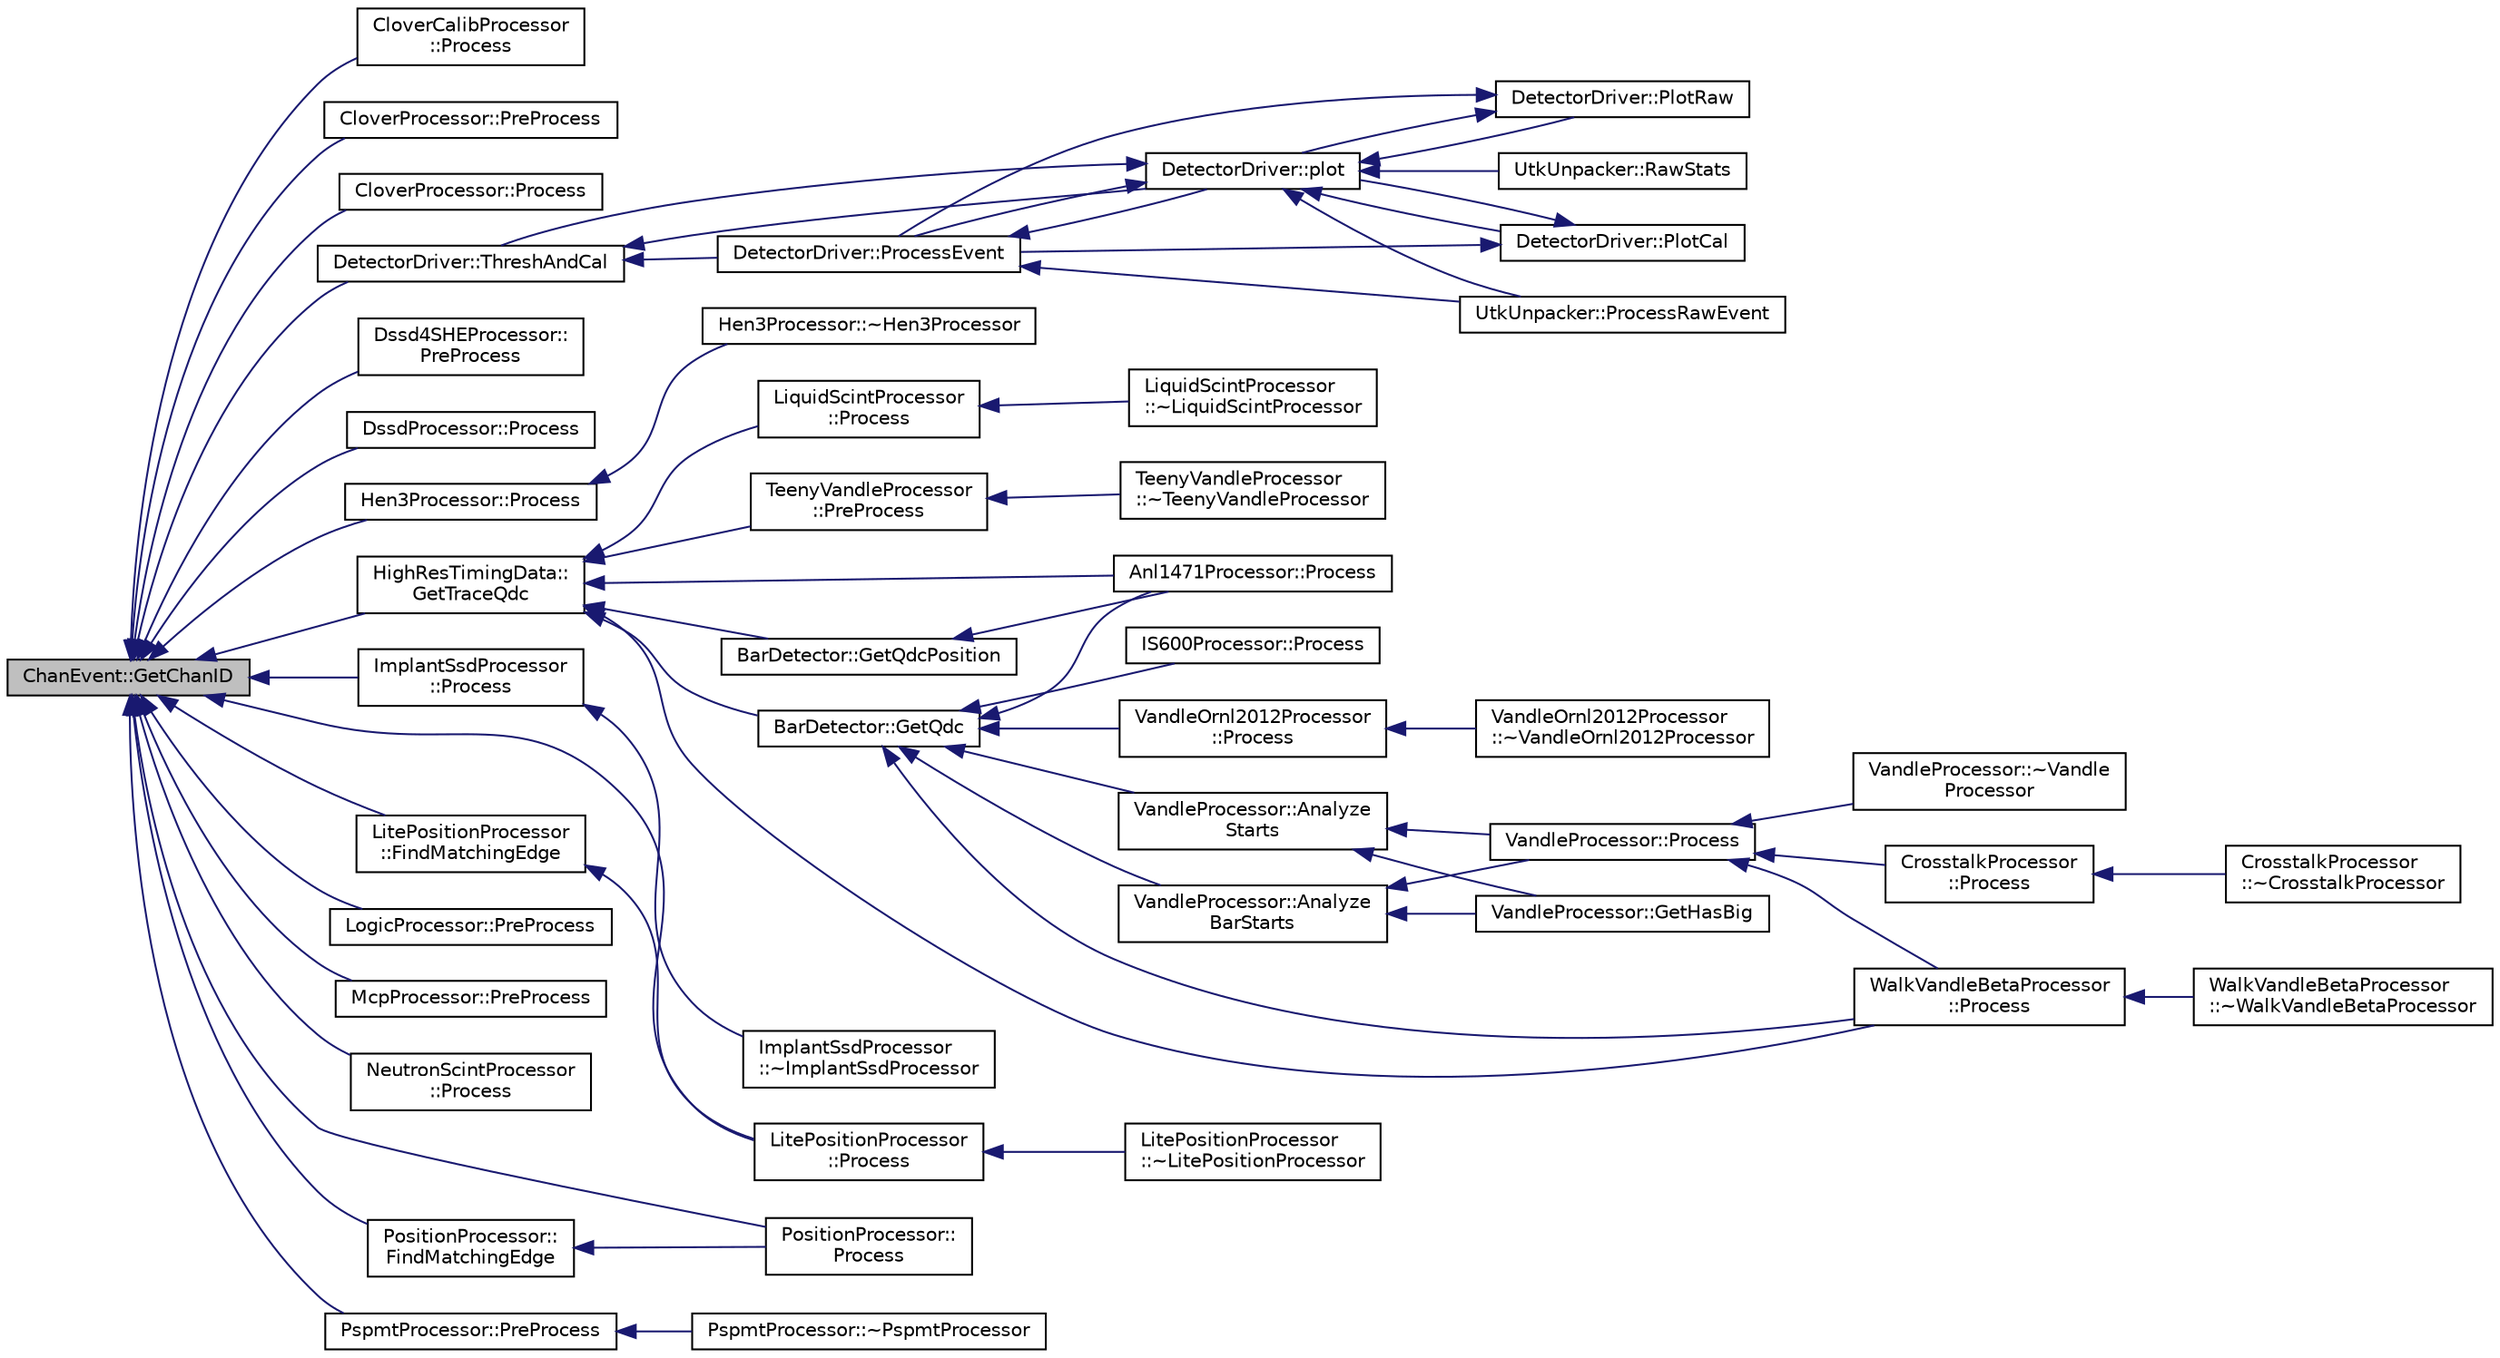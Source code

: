 digraph "ChanEvent::GetChanID"
{
  edge [fontname="Helvetica",fontsize="10",labelfontname="Helvetica",labelfontsize="10"];
  node [fontname="Helvetica",fontsize="10",shape=record];
  rankdir="LR";
  Node1 [label="ChanEvent::GetChanID",height=0.2,width=0.4,color="black", fillcolor="grey75", style="filled", fontcolor="black"];
  Node1 -> Node2 [dir="back",color="midnightblue",fontsize="10",style="solid",fontname="Helvetica"];
  Node2 [label="CloverCalibProcessor\l::Process",height=0.2,width=0.4,color="black", fillcolor="white", style="filled",URL="$db/d4e/class_clover_calib_processor.html#a3a226660db21991ef09515012cab6eda"];
  Node1 -> Node3 [dir="back",color="midnightblue",fontsize="10",style="solid",fontname="Helvetica"];
  Node3 [label="CloverProcessor::PreProcess",height=0.2,width=0.4,color="black", fillcolor="white", style="filled",URL="$d5/d01/class_clover_processor.html#af09c75d9da0b1620a24f83e7df0154bc"];
  Node1 -> Node4 [dir="back",color="midnightblue",fontsize="10",style="solid",fontname="Helvetica"];
  Node4 [label="CloverProcessor::Process",height=0.2,width=0.4,color="black", fillcolor="white", style="filled",URL="$d5/d01/class_clover_processor.html#a50eae562dbdc21e5dac462d0a6474326"];
  Node1 -> Node5 [dir="back",color="midnightblue",fontsize="10",style="solid",fontname="Helvetica"];
  Node5 [label="DetectorDriver::ThreshAndCal",height=0.2,width=0.4,color="black", fillcolor="white", style="filled",URL="$de/d91/class_detector_driver.html#a2ae4e98c641d49183631eceb40dc19bb",tooltip="Check threshold and calibrate each channel. Check the thresholds and calibrate the energy for each ch..."];
  Node5 -> Node6 [dir="back",color="midnightblue",fontsize="10",style="solid",fontname="Helvetica"];
  Node6 [label="DetectorDriver::ProcessEvent",height=0.2,width=0.4,color="black", fillcolor="white", style="filled",URL="$de/d91/class_detector_driver.html#a19c152206c95dfbc2a98ffd1d002165e",tooltip="Control of the event processing. "];
  Node6 -> Node7 [dir="back",color="midnightblue",fontsize="10",style="solid",fontname="Helvetica"];
  Node7 [label="DetectorDriver::plot",height=0.2,width=0.4,color="black", fillcolor="white", style="filled",URL="$de/d91/class_detector_driver.html#a3a556ab94a878e057dea8a081d0df55a",tooltip="Plots into histogram defined by dammId. "];
  Node7 -> Node6 [dir="back",color="midnightblue",fontsize="10",style="solid",fontname="Helvetica"];
  Node7 -> Node5 [dir="back",color="midnightblue",fontsize="10",style="solid",fontname="Helvetica"];
  Node7 -> Node8 [dir="back",color="midnightblue",fontsize="10",style="solid",fontname="Helvetica"];
  Node8 [label="DetectorDriver::PlotRaw",height=0.2,width=0.4,color="black", fillcolor="white", style="filled",URL="$de/d91/class_detector_driver.html#a7f2a28ba2a756e034e38630a5e258309"];
  Node8 -> Node6 [dir="back",color="midnightblue",fontsize="10",style="solid",fontname="Helvetica"];
  Node8 -> Node7 [dir="back",color="midnightblue",fontsize="10",style="solid",fontname="Helvetica"];
  Node7 -> Node9 [dir="back",color="midnightblue",fontsize="10",style="solid",fontname="Helvetica"];
  Node9 [label="DetectorDriver::PlotCal",height=0.2,width=0.4,color="black", fillcolor="white", style="filled",URL="$de/d91/class_detector_driver.html#ad966b8fe4330bb0cf117422b9bd08f40"];
  Node9 -> Node6 [dir="back",color="midnightblue",fontsize="10",style="solid",fontname="Helvetica"];
  Node9 -> Node7 [dir="back",color="midnightblue",fontsize="10",style="solid",fontname="Helvetica"];
  Node7 -> Node10 [dir="back",color="midnightblue",fontsize="10",style="solid",fontname="Helvetica"];
  Node10 [label="UtkUnpacker::ProcessRawEvent",height=0.2,width=0.4,color="black", fillcolor="white", style="filled",URL="$d4/d48/class_utk_unpacker.html#a09c96dd753088977aa1f458f7c07d24b",tooltip="Process all events in the event list. "];
  Node7 -> Node11 [dir="back",color="midnightblue",fontsize="10",style="solid",fontname="Helvetica"];
  Node11 [label="UtkUnpacker::RawStats",height=0.2,width=0.4,color="black", fillcolor="white", style="filled",URL="$d4/d48/class_utk_unpacker.html#a61ba5974ee476d5c3ab316b5b6759204",tooltip="Add an event to generic statistics output. "];
  Node6 -> Node10 [dir="back",color="midnightblue",fontsize="10",style="solid",fontname="Helvetica"];
  Node5 -> Node7 [dir="back",color="midnightblue",fontsize="10",style="solid",fontname="Helvetica"];
  Node1 -> Node12 [dir="back",color="midnightblue",fontsize="10",style="solid",fontname="Helvetica"];
  Node12 [label="Dssd4SHEProcessor::\lPreProcess",height=0.2,width=0.4,color="black", fillcolor="white", style="filled",URL="$db/da8/class_dssd4_s_h_e_processor.html#a069993b16eb9c18b547a279e9f5d1b28"];
  Node1 -> Node13 [dir="back",color="midnightblue",fontsize="10",style="solid",fontname="Helvetica"];
  Node13 [label="DssdProcessor::Process",height=0.2,width=0.4,color="black", fillcolor="white", style="filled",URL="$d4/d67/class_dssd_processor.html#a0e32fc233a84ef03dc994b83899e1388"];
  Node1 -> Node14 [dir="back",color="midnightblue",fontsize="10",style="solid",fontname="Helvetica"];
  Node14 [label="Hen3Processor::Process",height=0.2,width=0.4,color="black", fillcolor="white", style="filled",URL="$d6/d4e/class_hen3_processor.html#a12510344f12aa28fb4de00c28569995f"];
  Node14 -> Node15 [dir="back",color="midnightblue",fontsize="10",style="solid",fontname="Helvetica"];
  Node15 [label="Hen3Processor::~Hen3Processor",height=0.2,width=0.4,color="black", fillcolor="white", style="filled",URL="$d6/d4e/class_hen3_processor.html#a8ed35806e6801f6c8f1eb402525e2834"];
  Node1 -> Node16 [dir="back",color="midnightblue",fontsize="10",style="solid",fontname="Helvetica"];
  Node16 [label="HighResTimingData::\lGetTraceQdc",height=0.2,width=0.4,color="black", fillcolor="white", style="filled",URL="$d7/d61/class_high_res_timing_data.html#ae030857390e4ad2262e30f896c9f03b3"];
  Node16 -> Node17 [dir="back",color="midnightblue",fontsize="10",style="solid",fontname="Helvetica"];
  Node17 [label="Anl1471Processor::Process",height=0.2,width=0.4,color="black", fillcolor="white", style="filled",URL="$d2/daa/class_anl1471_processor.html#ae0e82aa964d24549afd9d17f1a136fc2"];
  Node16 -> Node18 [dir="back",color="midnightblue",fontsize="10",style="solid",fontname="Helvetica"];
  Node18 [label="BarDetector::GetQdc",height=0.2,width=0.4,color="black", fillcolor="white", style="filled",URL="$d6/d15/class_bar_detector.html#a425dd8e2c5639358fa9728dfcc90b35e"];
  Node18 -> Node17 [dir="back",color="midnightblue",fontsize="10",style="solid",fontname="Helvetica"];
  Node18 -> Node19 [dir="back",color="midnightblue",fontsize="10",style="solid",fontname="Helvetica"];
  Node19 [label="IS600Processor::Process",height=0.2,width=0.4,color="black", fillcolor="white", style="filled",URL="$de/d81/class_i_s600_processor.html#a92f29e9c021fffb08f02bf48d12aff42"];
  Node18 -> Node20 [dir="back",color="midnightblue",fontsize="10",style="solid",fontname="Helvetica"];
  Node20 [label="VandleOrnl2012Processor\l::Process",height=0.2,width=0.4,color="black", fillcolor="white", style="filled",URL="$d1/dd7/class_vandle_ornl2012_processor.html#a05b7477fad0d6614e01ca86cb9cff0bf"];
  Node20 -> Node21 [dir="back",color="midnightblue",fontsize="10",style="solid",fontname="Helvetica"];
  Node21 [label="VandleOrnl2012Processor\l::~VandleOrnl2012Processor",height=0.2,width=0.4,color="black", fillcolor="white", style="filled",URL="$d1/dd7/class_vandle_ornl2012_processor.html#a394c47ec126f1be6ca5ef7dc5ce305d1"];
  Node18 -> Node22 [dir="back",color="midnightblue",fontsize="10",style="solid",fontname="Helvetica"];
  Node22 [label="VandleProcessor::Analyze\lBarStarts",height=0.2,width=0.4,color="black", fillcolor="white", style="filled",URL="$db/d21/class_vandle_processor.html#a0110c42a30912f6c299770a8d7bb2283",tooltip="Analyze the data for scenarios with Bar Starts; e.g. Double Beta detectors. "];
  Node22 -> Node23 [dir="back",color="midnightblue",fontsize="10",style="solid",fontname="Helvetica"];
  Node23 [label="VandleProcessor::Process",height=0.2,width=0.4,color="black", fillcolor="white", style="filled",URL="$db/d21/class_vandle_processor.html#ac50169b4e140313d1a5a2ce6032dc6af"];
  Node23 -> Node24 [dir="back",color="midnightblue",fontsize="10",style="solid",fontname="Helvetica"];
  Node24 [label="CrosstalkProcessor\l::Process",height=0.2,width=0.4,color="black", fillcolor="white", style="filled",URL="$de/d3c/class_crosstalk_processor.html#a641e3912de9f8d9f2a9bf4e902429723"];
  Node24 -> Node25 [dir="back",color="midnightblue",fontsize="10",style="solid",fontname="Helvetica"];
  Node25 [label="CrosstalkProcessor\l::~CrosstalkProcessor",height=0.2,width=0.4,color="black", fillcolor="white", style="filled",URL="$de/d3c/class_crosstalk_processor.html#a974ad94596916e6d24e863dcbec1058c"];
  Node23 -> Node26 [dir="back",color="midnightblue",fontsize="10",style="solid",fontname="Helvetica"];
  Node26 [label="VandleProcessor::~Vandle\lProcessor",height=0.2,width=0.4,color="black", fillcolor="white", style="filled",URL="$db/d21/class_vandle_processor.html#adeb801d12cbeb4a4426b7d2f5ee522cd",tooltip="Default Destructor */. "];
  Node23 -> Node27 [dir="back",color="midnightblue",fontsize="10",style="solid",fontname="Helvetica"];
  Node27 [label="WalkVandleBetaProcessor\l::Process",height=0.2,width=0.4,color="black", fillcolor="white", style="filled",URL="$d0/d80/class_walk_vandle_beta_processor.html#a191e1076d68a81dde827459dd3374124"];
  Node27 -> Node28 [dir="back",color="midnightblue",fontsize="10",style="solid",fontname="Helvetica"];
  Node28 [label="WalkVandleBetaProcessor\l::~WalkVandleBetaProcessor",height=0.2,width=0.4,color="black", fillcolor="white", style="filled",URL="$d0/d80/class_walk_vandle_beta_processor.html#a4b72d8b893fa03ac656780d152640428"];
  Node22 -> Node29 [dir="back",color="midnightblue",fontsize="10",style="solid",fontname="Helvetica"];
  Node29 [label="VandleProcessor::GetHasBig",height=0.2,width=0.4,color="black", fillcolor="white", style="filled",URL="$db/d21/class_vandle_processor.html#a186633b14ff6be88a7ef5c0e1a646ae2"];
  Node18 -> Node30 [dir="back",color="midnightblue",fontsize="10",style="solid",fontname="Helvetica"];
  Node30 [label="VandleProcessor::Analyze\lStarts",height=0.2,width=0.4,color="black", fillcolor="white", style="filled",URL="$db/d21/class_vandle_processor.html#abf7e3570d321d098ef154bbe937821dc",tooltip="Analyze the data for scenarios with Single sided Starts; e.g. LeRIBSS beta scintillators. "];
  Node30 -> Node23 [dir="back",color="midnightblue",fontsize="10",style="solid",fontname="Helvetica"];
  Node30 -> Node29 [dir="back",color="midnightblue",fontsize="10",style="solid",fontname="Helvetica"];
  Node18 -> Node27 [dir="back",color="midnightblue",fontsize="10",style="solid",fontname="Helvetica"];
  Node16 -> Node31 [dir="back",color="midnightblue",fontsize="10",style="solid",fontname="Helvetica"];
  Node31 [label="BarDetector::GetQdcPosition",height=0.2,width=0.4,color="black", fillcolor="white", style="filled",URL="$d6/d15/class_bar_detector.html#afbfc72aea4d7b48838f3f8fff5a619e2"];
  Node31 -> Node17 [dir="back",color="midnightblue",fontsize="10",style="solid",fontname="Helvetica"];
  Node16 -> Node32 [dir="back",color="midnightblue",fontsize="10",style="solid",fontname="Helvetica"];
  Node32 [label="LiquidScintProcessor\l::Process",height=0.2,width=0.4,color="black", fillcolor="white", style="filled",URL="$d7/d6b/class_liquid_scint_processor.html#a6e1f7662a1362e5c14275c9a13388231"];
  Node32 -> Node33 [dir="back",color="midnightblue",fontsize="10",style="solid",fontname="Helvetica"];
  Node33 [label="LiquidScintProcessor\l::~LiquidScintProcessor",height=0.2,width=0.4,color="black", fillcolor="white", style="filled",URL="$d7/d6b/class_liquid_scint_processor.html#a4d89e8c3779a6903973b8313b063ceb1"];
  Node16 -> Node34 [dir="back",color="midnightblue",fontsize="10",style="solid",fontname="Helvetica"];
  Node34 [label="TeenyVandleProcessor\l::PreProcess",height=0.2,width=0.4,color="black", fillcolor="white", style="filled",URL="$d3/d5e/class_teeny_vandle_processor.html#a01b193b7a00b5bbc2d0b35ccc0f34d82"];
  Node34 -> Node35 [dir="back",color="midnightblue",fontsize="10",style="solid",fontname="Helvetica"];
  Node35 [label="TeenyVandleProcessor\l::~TeenyVandleProcessor",height=0.2,width=0.4,color="black", fillcolor="white", style="filled",URL="$d3/d5e/class_teeny_vandle_processor.html#ace84b3cc48debac1892f4fa954adafbd"];
  Node16 -> Node27 [dir="back",color="midnightblue",fontsize="10",style="solid",fontname="Helvetica"];
  Node1 -> Node36 [dir="back",color="midnightblue",fontsize="10",style="solid",fontname="Helvetica"];
  Node36 [label="ImplantSsdProcessor\l::Process",height=0.2,width=0.4,color="black", fillcolor="white", style="filled",URL="$df/df5/class_implant_ssd_processor.html#a4633fc3b34a8e8915713dd8e1ba5666a"];
  Node36 -> Node37 [dir="back",color="midnightblue",fontsize="10",style="solid",fontname="Helvetica"];
  Node37 [label="ImplantSsdProcessor\l::~ImplantSsdProcessor",height=0.2,width=0.4,color="black", fillcolor="white", style="filled",URL="$df/df5/class_implant_ssd_processor.html#a057e44029967a209fc626811e2ba4412"];
  Node1 -> Node38 [dir="back",color="midnightblue",fontsize="10",style="solid",fontname="Helvetica"];
  Node38 [label="LitePositionProcessor\l::Process",height=0.2,width=0.4,color="black", fillcolor="white", style="filled",URL="$d3/dab/class_lite_position_processor.html#a41e329779cb70710078ab066afd4f953"];
  Node38 -> Node39 [dir="back",color="midnightblue",fontsize="10",style="solid",fontname="Helvetica"];
  Node39 [label="LitePositionProcessor\l::~LitePositionProcessor",height=0.2,width=0.4,color="black", fillcolor="white", style="filled",URL="$d3/dab/class_lite_position_processor.html#a602ce3c9355626b96649b08690d391ef"];
  Node1 -> Node40 [dir="back",color="midnightblue",fontsize="10",style="solid",fontname="Helvetica"];
  Node40 [label="LitePositionProcessor\l::FindMatchingEdge",height=0.2,width=0.4,color="black", fillcolor="white", style="filled",URL="$d3/dab/class_lite_position_processor.html#a52476ab85ff699211d625ac941e84c95"];
  Node40 -> Node38 [dir="back",color="midnightblue",fontsize="10",style="solid",fontname="Helvetica"];
  Node1 -> Node41 [dir="back",color="midnightblue",fontsize="10",style="solid",fontname="Helvetica"];
  Node41 [label="LogicProcessor::PreProcess",height=0.2,width=0.4,color="black", fillcolor="white", style="filled",URL="$da/d2f/class_logic_processor.html#a91ad87eb1649cebfa5a90de4943455ae"];
  Node1 -> Node42 [dir="back",color="midnightblue",fontsize="10",style="solid",fontname="Helvetica"];
  Node42 [label="McpProcessor::PreProcess",height=0.2,width=0.4,color="black", fillcolor="white", style="filled",URL="$dd/dcb/class_mcp_processor.html#ae65166c302b60f81ddd8edddc137de23"];
  Node1 -> Node43 [dir="back",color="midnightblue",fontsize="10",style="solid",fontname="Helvetica"];
  Node43 [label="NeutronScintProcessor\l::Process",height=0.2,width=0.4,color="black", fillcolor="white", style="filled",URL="$d9/dfc/class_neutron_scint_processor.html#a72ba8607b6df372e4b76d396140f765d"];
  Node1 -> Node44 [dir="back",color="midnightblue",fontsize="10",style="solid",fontname="Helvetica"];
  Node44 [label="PositionProcessor::\lProcess",height=0.2,width=0.4,color="black", fillcolor="white", style="filled",URL="$d3/df3/class_position_processor.html#a45a6ef172d9253956769b1ccd15a6e4a",tooltip="Process the QDC data involved in top/bottom side for a strip. "];
  Node1 -> Node45 [dir="back",color="midnightblue",fontsize="10",style="solid",fontname="Helvetica"];
  Node45 [label="PositionProcessor::\lFindMatchingEdge",height=0.2,width=0.4,color="black", fillcolor="white", style="filled",URL="$d3/df3/class_position_processor.html#ade34c6c5eabff0d2d231d2e4b536e85c"];
  Node45 -> Node44 [dir="back",color="midnightblue",fontsize="10",style="solid",fontname="Helvetica"];
  Node1 -> Node46 [dir="back",color="midnightblue",fontsize="10",style="solid",fontname="Helvetica"];
  Node46 [label="PspmtProcessor::PreProcess",height=0.2,width=0.4,color="black", fillcolor="white", style="filled",URL="$dd/d2c/class_pspmt_processor.html#afd615887b035057293dc86455155c3c7"];
  Node46 -> Node47 [dir="back",color="midnightblue",fontsize="10",style="solid",fontname="Helvetica"];
  Node47 [label="PspmtProcessor::~PspmtProcessor",height=0.2,width=0.4,color="black", fillcolor="white", style="filled",URL="$dd/d2c/class_pspmt_processor.html#a23ed80963dc7c683eba1b95aa12f37db"];
}

